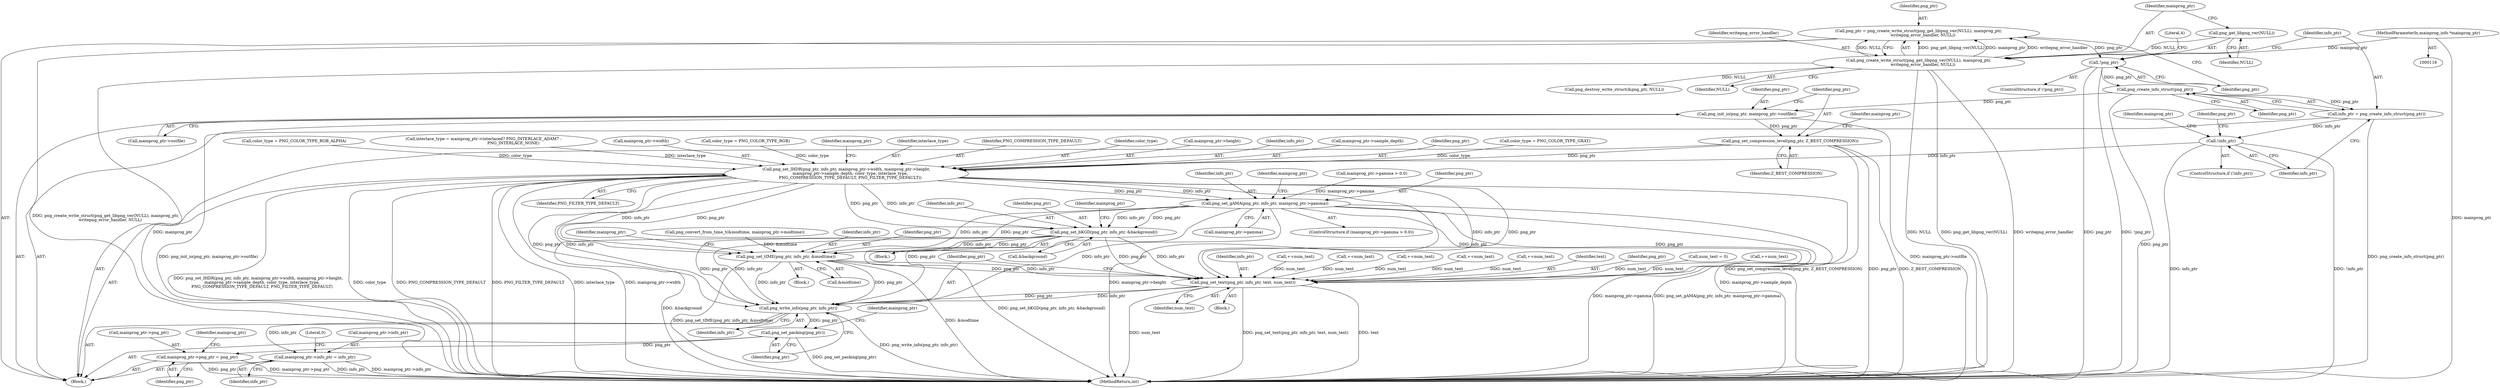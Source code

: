 digraph "0_Android_9d4853418ab2f754c2b63e091c29c5529b8b86ca_10@API" {
"1000123" [label="(Call,png_ptr = png_create_write_struct(png_get_libpng_ver(NULL), mainprog_ptr,\n       writepng_error_handler, NULL))"];
"1000125" [label="(Call,png_create_write_struct(png_get_libpng_ver(NULL), mainprog_ptr,\n       writepng_error_handler, NULL))"];
"1000126" [label="(Call,png_get_libpng_ver(NULL))"];
"1000117" [label="(MethodParameterIn,mainprog_info *mainprog_ptr)"];
"1000132" [label="(Call,!png_ptr)"];
"1000138" [label="(Call,png_create_info_struct(png_ptr))"];
"1000136" [label="(Call,info_ptr = png_create_info_struct(png_ptr))"];
"1000141" [label="(Call,!info_ptr)"];
"1000217" [label="(Call,png_set_IHDR(png_ptr, info_ptr, mainprog_ptr->width, mainprog_ptr->height,\n      mainprog_ptr->sample_depth, color_type, interlace_type,\n      PNG_COMPRESSION_TYPE_DEFAULT, PNG_FILTER_TYPE_DEFAULT))"];
"1000239" [label="(Call,png_set_gAMA(png_ptr, info_ptr, mainprog_ptr->gamma))"];
"1000272" [label="(Call,png_set_bKGD(png_ptr, info_ptr, &background))"];
"1000289" [label="(Call,png_set_tIME(png_ptr, info_ptr, &modtime))"];
"1000496" [label="(Call,png_set_text(png_ptr, info_ptr, text, num_text))"];
"1000501" [label="(Call,png_write_info(png_ptr, info_ptr))"];
"1000504" [label="(Call,png_set_packing(png_ptr))"];
"1000506" [label="(Call,mainprog_ptr->png_ptr = png_ptr)"];
"1000511" [label="(Call,mainprog_ptr->info_ptr = info_ptr)"];
"1000163" [label="(Call,png_init_io(png_ptr, mainprog_ptr->outfile))"];
"1000168" [label="(Call,png_set_compression_level(png_ptr, Z_BEST_COMPRESSION))"];
"1000508" [label="(Identifier,mainprog_ptr)"];
"1000506" [label="(Call,mainprog_ptr->png_ptr = png_ptr)"];
"1000141" [label="(Call,!info_ptr)"];
"1000507" [label="(Call,mainprog_ptr->png_ptr)"];
"1000169" [label="(Identifier,png_ptr)"];
"1000133" [label="(Identifier,png_ptr)"];
"1000177" [label="(Call,color_type = PNG_COLOR_TYPE_GRAY)"];
"1000233" [label="(ControlStructure,if (mainprog_ptr->gamma > 0.0))"];
"1000247" [label="(Identifier,mainprog_ptr)"];
"1000140" [label="(ControlStructure,if (!info_ptr))"];
"1000274" [label="(Identifier,info_ptr)"];
"1000281" [label="(Block,)"];
"1000273" [label="(Identifier,png_ptr)"];
"1000511" [label="(Call,mainprog_ptr->info_ptr = info_ptr)"];
"1000197" [label="(Call,color_type = PNG_COLOR_TYPE_RGB_ALPHA)"];
"1000209" [label="(Call,interlace_type = mainprog_ptr->interlaced? PNG_INTERLACE_ADAM7 :\n                                               PNG_INTERLACE_NONE)"];
"1000220" [label="(Call,mainprog_ptr->width)"];
"1000500" [label="(Identifier,num_text)"];
"1000242" [label="(Call,mainprog_ptr->gamma)"];
"1000279" [label="(Identifier,mainprog_ptr)"];
"1000234" [label="(Call,mainprog_ptr->gamma > 0.0)"];
"1000187" [label="(Call,color_type = PNG_COLOR_TYPE_RGB)"];
"1000127" [label="(Identifier,NULL)"];
"1000498" [label="(Identifier,info_ptr)"];
"1000462" [label="(Call,++num_text)"];
"1000296" [label="(Identifier,mainprog_ptr)"];
"1000275" [label="(Call,&background)"];
"1000217" [label="(Call,png_set_IHDR(png_ptr, info_ptr, mainprog_ptr->width, mainprog_ptr->height,\n      mainprog_ptr->sample_depth, color_type, interlace_type,\n      PNG_COMPRESSION_TYPE_DEFAULT, PNG_FILTER_TYPE_DEFAULT))"];
"1000334" [label="(Call,++num_text)"];
"1000128" [label="(Identifier,mainprog_ptr)"];
"1000298" [label="(Block,)"];
"1000136" [label="(Call,info_ptr = png_create_info_struct(png_ptr))"];
"1000131" [label="(ControlStructure,if (!png_ptr))"];
"1000430" [label="(Call,++num_text)"];
"1000494" [label="(Call,++num_text)"];
"1000135" [label="(Literal,4)"];
"1000398" [label="(Call,++num_text)"];
"1000165" [label="(Call,mainprog_ptr->outfile)"];
"1000239" [label="(Call,png_set_gAMA(png_ptr, info_ptr, mainprog_ptr->gamma))"];
"1000126" [label="(Call,png_get_libpng_ver(NULL))"];
"1000513" [label="(Identifier,mainprog_ptr)"];
"1000232" [label="(Identifier,PNG_FILTER_TYPE_DEFAULT)"];
"1000283" [label="(Call,png_convert_from_time_t(&modtime, mainprog_ptr->modtime))"];
"1000168" [label="(Call,png_set_compression_level(png_ptr, Z_BEST_COMPRESSION))"];
"1000501" [label="(Call,png_write_info(png_ptr, info_ptr))"];
"1000502" [label="(Identifier,png_ptr)"];
"1000164" [label="(Identifier,png_ptr)"];
"1000236" [label="(Identifier,mainprog_ptr)"];
"1000230" [label="(Identifier,interlace_type)"];
"1000142" [label="(Identifier,info_ptr)"];
"1000499" [label="(Identifier,text)"];
"1000231" [label="(Identifier,PNG_COMPRESSION_TYPE_DEFAULT)"];
"1000518" [label="(MethodReturn,int)"];
"1000144" [label="(Call,png_destroy_write_struct(&png_ptr, NULL))"];
"1000130" [label="(Identifier,NULL)"];
"1000497" [label="(Identifier,png_ptr)"];
"1000292" [label="(Call,&modtime)"];
"1000125" [label="(Call,png_create_write_struct(png_get_libpng_ver(NULL), mainprog_ptr,\n       writepng_error_handler, NULL))"];
"1000229" [label="(Identifier,color_type)"];
"1000223" [label="(Call,mainprog_ptr->height)"];
"1000301" [label="(Call,num_text = 0)"];
"1000272" [label="(Call,png_set_bKGD(png_ptr, info_ptr, &background))"];
"1000123" [label="(Call,png_ptr = png_create_write_struct(png_get_libpng_ver(NULL), mainprog_ptr,\n       writepng_error_handler, NULL))"];
"1000240" [label="(Identifier,png_ptr)"];
"1000219" [label="(Identifier,info_ptr)"];
"1000132" [label="(Call,!png_ptr)"];
"1000226" [label="(Call,mainprog_ptr->sample_depth)"];
"1000117" [label="(MethodParameterIn,mainprog_info *mainprog_ptr)"];
"1000249" [label="(Block,)"];
"1000515" [label="(Identifier,info_ptr)"];
"1000118" [label="(Block,)"];
"1000289" [label="(Call,png_set_tIME(png_ptr, info_ptr, &modtime))"];
"1000512" [label="(Call,mainprog_ptr->info_ptr)"];
"1000503" [label="(Identifier,info_ptr)"];
"1000139" [label="(Identifier,png_ptr)"];
"1000153" [label="(Identifier,mainprog_ptr)"];
"1000241" [label="(Identifier,info_ptr)"];
"1000517" [label="(Literal,0)"];
"1000174" [label="(Identifier,mainprog_ptr)"];
"1000504" [label="(Call,png_set_packing(png_ptr))"];
"1000137" [label="(Identifier,info_ptr)"];
"1000510" [label="(Identifier,png_ptr)"];
"1000138" [label="(Call,png_create_info_struct(png_ptr))"];
"1000170" [label="(Identifier,Z_BEST_COMPRESSION)"];
"1000291" [label="(Identifier,info_ptr)"];
"1000505" [label="(Identifier,png_ptr)"];
"1000124" [label="(Identifier,png_ptr)"];
"1000129" [label="(Identifier,writepng_error_handler)"];
"1000290" [label="(Identifier,png_ptr)"];
"1000146" [label="(Identifier,png_ptr)"];
"1000163" [label="(Call,png_init_io(png_ptr, mainprog_ptr->outfile))"];
"1000218" [label="(Identifier,png_ptr)"];
"1000496" [label="(Call,png_set_text(png_ptr, info_ptr, text, num_text))"];
"1000366" [label="(Call,++num_text)"];
"1000123" -> "1000118"  [label="AST: "];
"1000123" -> "1000125"  [label="CFG: "];
"1000124" -> "1000123"  [label="AST: "];
"1000125" -> "1000123"  [label="AST: "];
"1000133" -> "1000123"  [label="CFG: "];
"1000123" -> "1000518"  [label="DDG: png_create_write_struct(png_get_libpng_ver(NULL), mainprog_ptr,\n       writepng_error_handler, NULL)"];
"1000125" -> "1000123"  [label="DDG: png_get_libpng_ver(NULL)"];
"1000125" -> "1000123"  [label="DDG: mainprog_ptr"];
"1000125" -> "1000123"  [label="DDG: writepng_error_handler"];
"1000125" -> "1000123"  [label="DDG: NULL"];
"1000123" -> "1000132"  [label="DDG: png_ptr"];
"1000125" -> "1000130"  [label="CFG: "];
"1000126" -> "1000125"  [label="AST: "];
"1000128" -> "1000125"  [label="AST: "];
"1000129" -> "1000125"  [label="AST: "];
"1000130" -> "1000125"  [label="AST: "];
"1000125" -> "1000518"  [label="DDG: NULL"];
"1000125" -> "1000518"  [label="DDG: png_get_libpng_ver(NULL)"];
"1000125" -> "1000518"  [label="DDG: writepng_error_handler"];
"1000125" -> "1000518"  [label="DDG: mainprog_ptr"];
"1000126" -> "1000125"  [label="DDG: NULL"];
"1000117" -> "1000125"  [label="DDG: mainprog_ptr"];
"1000125" -> "1000144"  [label="DDG: NULL"];
"1000126" -> "1000127"  [label="CFG: "];
"1000127" -> "1000126"  [label="AST: "];
"1000128" -> "1000126"  [label="CFG: "];
"1000117" -> "1000116"  [label="AST: "];
"1000117" -> "1000518"  [label="DDG: mainprog_ptr"];
"1000132" -> "1000131"  [label="AST: "];
"1000132" -> "1000133"  [label="CFG: "];
"1000133" -> "1000132"  [label="AST: "];
"1000135" -> "1000132"  [label="CFG: "];
"1000137" -> "1000132"  [label="CFG: "];
"1000132" -> "1000518"  [label="DDG: !png_ptr"];
"1000132" -> "1000518"  [label="DDG: png_ptr"];
"1000132" -> "1000138"  [label="DDG: png_ptr"];
"1000138" -> "1000136"  [label="AST: "];
"1000138" -> "1000139"  [label="CFG: "];
"1000139" -> "1000138"  [label="AST: "];
"1000136" -> "1000138"  [label="CFG: "];
"1000138" -> "1000518"  [label="DDG: png_ptr"];
"1000138" -> "1000136"  [label="DDG: png_ptr"];
"1000138" -> "1000163"  [label="DDG: png_ptr"];
"1000136" -> "1000118"  [label="AST: "];
"1000137" -> "1000136"  [label="AST: "];
"1000142" -> "1000136"  [label="CFG: "];
"1000136" -> "1000518"  [label="DDG: png_create_info_struct(png_ptr)"];
"1000136" -> "1000141"  [label="DDG: info_ptr"];
"1000141" -> "1000140"  [label="AST: "];
"1000141" -> "1000142"  [label="CFG: "];
"1000142" -> "1000141"  [label="AST: "];
"1000146" -> "1000141"  [label="CFG: "];
"1000153" -> "1000141"  [label="CFG: "];
"1000141" -> "1000518"  [label="DDG: info_ptr"];
"1000141" -> "1000518"  [label="DDG: !info_ptr"];
"1000141" -> "1000217"  [label="DDG: info_ptr"];
"1000217" -> "1000118"  [label="AST: "];
"1000217" -> "1000232"  [label="CFG: "];
"1000218" -> "1000217"  [label="AST: "];
"1000219" -> "1000217"  [label="AST: "];
"1000220" -> "1000217"  [label="AST: "];
"1000223" -> "1000217"  [label="AST: "];
"1000226" -> "1000217"  [label="AST: "];
"1000229" -> "1000217"  [label="AST: "];
"1000230" -> "1000217"  [label="AST: "];
"1000231" -> "1000217"  [label="AST: "];
"1000232" -> "1000217"  [label="AST: "];
"1000236" -> "1000217"  [label="CFG: "];
"1000217" -> "1000518"  [label="DDG: mainprog_ptr->height"];
"1000217" -> "1000518"  [label="DDG: mainprog_ptr->sample_depth"];
"1000217" -> "1000518"  [label="DDG: png_set_IHDR(png_ptr, info_ptr, mainprog_ptr->width, mainprog_ptr->height,\n      mainprog_ptr->sample_depth, color_type, interlace_type,\n      PNG_COMPRESSION_TYPE_DEFAULT, PNG_FILTER_TYPE_DEFAULT)"];
"1000217" -> "1000518"  [label="DDG: color_type"];
"1000217" -> "1000518"  [label="DDG: PNG_COMPRESSION_TYPE_DEFAULT"];
"1000217" -> "1000518"  [label="DDG: PNG_FILTER_TYPE_DEFAULT"];
"1000217" -> "1000518"  [label="DDG: interlace_type"];
"1000217" -> "1000518"  [label="DDG: mainprog_ptr->width"];
"1000168" -> "1000217"  [label="DDG: png_ptr"];
"1000197" -> "1000217"  [label="DDG: color_type"];
"1000187" -> "1000217"  [label="DDG: color_type"];
"1000177" -> "1000217"  [label="DDG: color_type"];
"1000209" -> "1000217"  [label="DDG: interlace_type"];
"1000217" -> "1000239"  [label="DDG: png_ptr"];
"1000217" -> "1000239"  [label="DDG: info_ptr"];
"1000217" -> "1000272"  [label="DDG: png_ptr"];
"1000217" -> "1000272"  [label="DDG: info_ptr"];
"1000217" -> "1000289"  [label="DDG: png_ptr"];
"1000217" -> "1000289"  [label="DDG: info_ptr"];
"1000217" -> "1000496"  [label="DDG: png_ptr"];
"1000217" -> "1000496"  [label="DDG: info_ptr"];
"1000217" -> "1000501"  [label="DDG: png_ptr"];
"1000217" -> "1000501"  [label="DDG: info_ptr"];
"1000239" -> "1000233"  [label="AST: "];
"1000239" -> "1000242"  [label="CFG: "];
"1000240" -> "1000239"  [label="AST: "];
"1000241" -> "1000239"  [label="AST: "];
"1000242" -> "1000239"  [label="AST: "];
"1000247" -> "1000239"  [label="CFG: "];
"1000239" -> "1000518"  [label="DDG: png_set_gAMA(png_ptr, info_ptr, mainprog_ptr->gamma)"];
"1000239" -> "1000518"  [label="DDG: mainprog_ptr->gamma"];
"1000234" -> "1000239"  [label="DDG: mainprog_ptr->gamma"];
"1000239" -> "1000272"  [label="DDG: png_ptr"];
"1000239" -> "1000272"  [label="DDG: info_ptr"];
"1000239" -> "1000289"  [label="DDG: png_ptr"];
"1000239" -> "1000289"  [label="DDG: info_ptr"];
"1000239" -> "1000496"  [label="DDG: png_ptr"];
"1000239" -> "1000496"  [label="DDG: info_ptr"];
"1000239" -> "1000501"  [label="DDG: png_ptr"];
"1000239" -> "1000501"  [label="DDG: info_ptr"];
"1000272" -> "1000249"  [label="AST: "];
"1000272" -> "1000275"  [label="CFG: "];
"1000273" -> "1000272"  [label="AST: "];
"1000274" -> "1000272"  [label="AST: "];
"1000275" -> "1000272"  [label="AST: "];
"1000279" -> "1000272"  [label="CFG: "];
"1000272" -> "1000518"  [label="DDG: &background"];
"1000272" -> "1000518"  [label="DDG: png_set_bKGD(png_ptr, info_ptr, &background)"];
"1000272" -> "1000289"  [label="DDG: png_ptr"];
"1000272" -> "1000289"  [label="DDG: info_ptr"];
"1000272" -> "1000496"  [label="DDG: png_ptr"];
"1000272" -> "1000496"  [label="DDG: info_ptr"];
"1000272" -> "1000501"  [label="DDG: png_ptr"];
"1000272" -> "1000501"  [label="DDG: info_ptr"];
"1000289" -> "1000281"  [label="AST: "];
"1000289" -> "1000292"  [label="CFG: "];
"1000290" -> "1000289"  [label="AST: "];
"1000291" -> "1000289"  [label="AST: "];
"1000292" -> "1000289"  [label="AST: "];
"1000296" -> "1000289"  [label="CFG: "];
"1000289" -> "1000518"  [label="DDG: &modtime"];
"1000289" -> "1000518"  [label="DDG: png_set_tIME(png_ptr, info_ptr, &modtime)"];
"1000283" -> "1000289"  [label="DDG: &modtime"];
"1000289" -> "1000496"  [label="DDG: png_ptr"];
"1000289" -> "1000496"  [label="DDG: info_ptr"];
"1000289" -> "1000501"  [label="DDG: png_ptr"];
"1000289" -> "1000501"  [label="DDG: info_ptr"];
"1000496" -> "1000298"  [label="AST: "];
"1000496" -> "1000500"  [label="CFG: "];
"1000497" -> "1000496"  [label="AST: "];
"1000498" -> "1000496"  [label="AST: "];
"1000499" -> "1000496"  [label="AST: "];
"1000500" -> "1000496"  [label="AST: "];
"1000502" -> "1000496"  [label="CFG: "];
"1000496" -> "1000518"  [label="DDG: png_set_text(png_ptr, info_ptr, text, num_text)"];
"1000496" -> "1000518"  [label="DDG: text"];
"1000496" -> "1000518"  [label="DDG: num_text"];
"1000462" -> "1000496"  [label="DDG: num_text"];
"1000494" -> "1000496"  [label="DDG: num_text"];
"1000334" -> "1000496"  [label="DDG: num_text"];
"1000398" -> "1000496"  [label="DDG: num_text"];
"1000301" -> "1000496"  [label="DDG: num_text"];
"1000366" -> "1000496"  [label="DDG: num_text"];
"1000430" -> "1000496"  [label="DDG: num_text"];
"1000496" -> "1000501"  [label="DDG: png_ptr"];
"1000496" -> "1000501"  [label="DDG: info_ptr"];
"1000501" -> "1000118"  [label="AST: "];
"1000501" -> "1000503"  [label="CFG: "];
"1000502" -> "1000501"  [label="AST: "];
"1000503" -> "1000501"  [label="AST: "];
"1000505" -> "1000501"  [label="CFG: "];
"1000501" -> "1000518"  [label="DDG: png_write_info(png_ptr, info_ptr)"];
"1000501" -> "1000504"  [label="DDG: png_ptr"];
"1000501" -> "1000511"  [label="DDG: info_ptr"];
"1000504" -> "1000118"  [label="AST: "];
"1000504" -> "1000505"  [label="CFG: "];
"1000505" -> "1000504"  [label="AST: "];
"1000508" -> "1000504"  [label="CFG: "];
"1000504" -> "1000518"  [label="DDG: png_set_packing(png_ptr)"];
"1000504" -> "1000506"  [label="DDG: png_ptr"];
"1000506" -> "1000118"  [label="AST: "];
"1000506" -> "1000510"  [label="CFG: "];
"1000507" -> "1000506"  [label="AST: "];
"1000510" -> "1000506"  [label="AST: "];
"1000513" -> "1000506"  [label="CFG: "];
"1000506" -> "1000518"  [label="DDG: mainprog_ptr->png_ptr"];
"1000506" -> "1000518"  [label="DDG: png_ptr"];
"1000511" -> "1000118"  [label="AST: "];
"1000511" -> "1000515"  [label="CFG: "];
"1000512" -> "1000511"  [label="AST: "];
"1000515" -> "1000511"  [label="AST: "];
"1000517" -> "1000511"  [label="CFG: "];
"1000511" -> "1000518"  [label="DDG: info_ptr"];
"1000511" -> "1000518"  [label="DDG: mainprog_ptr->info_ptr"];
"1000163" -> "1000118"  [label="AST: "];
"1000163" -> "1000165"  [label="CFG: "];
"1000164" -> "1000163"  [label="AST: "];
"1000165" -> "1000163"  [label="AST: "];
"1000169" -> "1000163"  [label="CFG: "];
"1000163" -> "1000518"  [label="DDG: png_init_io(png_ptr, mainprog_ptr->outfile)"];
"1000163" -> "1000518"  [label="DDG: mainprog_ptr->outfile"];
"1000163" -> "1000168"  [label="DDG: png_ptr"];
"1000168" -> "1000118"  [label="AST: "];
"1000168" -> "1000170"  [label="CFG: "];
"1000169" -> "1000168"  [label="AST: "];
"1000170" -> "1000168"  [label="AST: "];
"1000174" -> "1000168"  [label="CFG: "];
"1000168" -> "1000518"  [label="DDG: png_set_compression_level(png_ptr, Z_BEST_COMPRESSION)"];
"1000168" -> "1000518"  [label="DDG: png_ptr"];
"1000168" -> "1000518"  [label="DDG: Z_BEST_COMPRESSION"];
}
